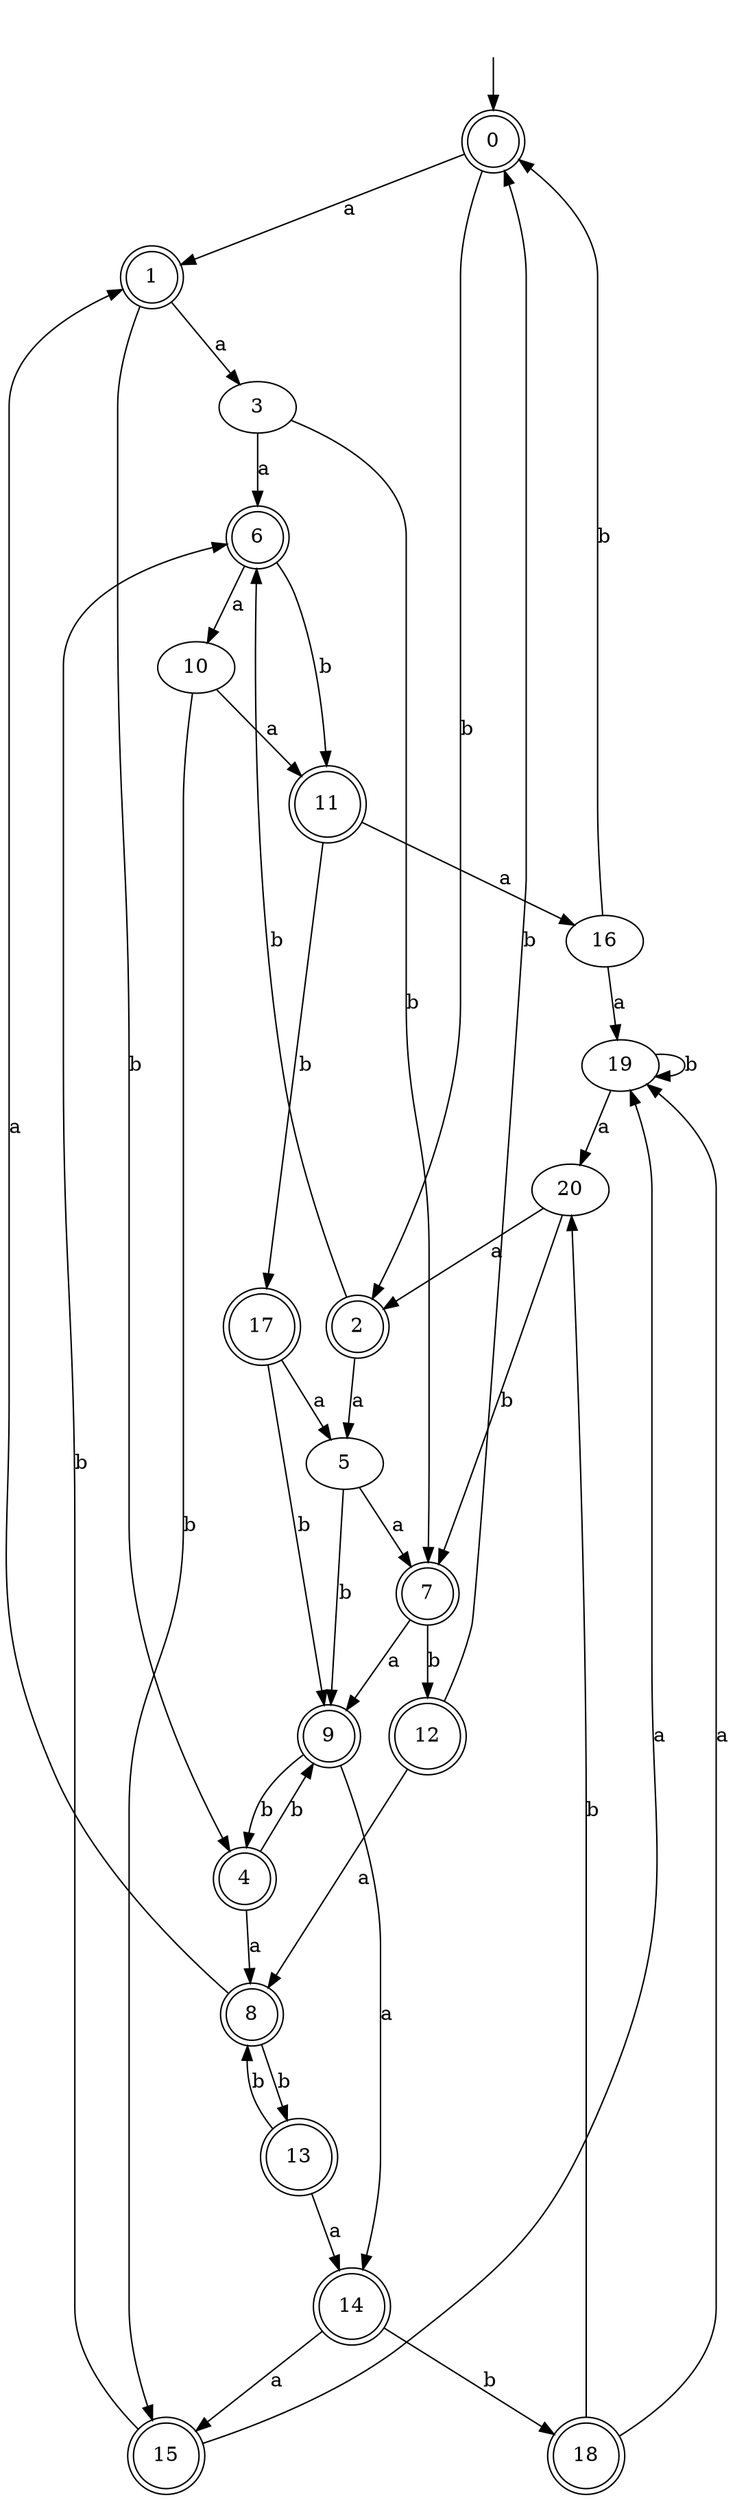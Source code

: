 digraph RandomDFA {
  __start0 [label="", shape=none];
  __start0 -> 0 [label=""];
  0 [shape=circle] [shape=doublecircle]
  0 -> 1 [label="a"]
  0 -> 2 [label="b"]
  1 [shape=doublecircle]
  1 -> 3 [label="a"]
  1 -> 4 [label="b"]
  2 [shape=doublecircle]
  2 -> 5 [label="a"]
  2 -> 6 [label="b"]
  3
  3 -> 6 [label="a"]
  3 -> 7 [label="b"]
  4 [shape=doublecircle]
  4 -> 8 [label="a"]
  4 -> 9 [label="b"]
  5
  5 -> 7 [label="a"]
  5 -> 9 [label="b"]
  6 [shape=doublecircle]
  6 -> 10 [label="a"]
  6 -> 11 [label="b"]
  7 [shape=doublecircle]
  7 -> 9 [label="a"]
  7 -> 12 [label="b"]
  8 [shape=doublecircle]
  8 -> 1 [label="a"]
  8 -> 13 [label="b"]
  9 [shape=doublecircle]
  9 -> 14 [label="a"]
  9 -> 4 [label="b"]
  10
  10 -> 11 [label="a"]
  10 -> 15 [label="b"]
  11 [shape=doublecircle]
  11 -> 16 [label="a"]
  11 -> 17 [label="b"]
  12 [shape=doublecircle]
  12 -> 8 [label="a"]
  12 -> 0 [label="b"]
  13 [shape=doublecircle]
  13 -> 14 [label="a"]
  13 -> 8 [label="b"]
  14 [shape=doublecircle]
  14 -> 15 [label="a"]
  14 -> 18 [label="b"]
  15 [shape=doublecircle]
  15 -> 19 [label="a"]
  15 -> 6 [label="b"]
  16
  16 -> 19 [label="a"]
  16 -> 0 [label="b"]
  17 [shape=doublecircle]
  17 -> 5 [label="a"]
  17 -> 9 [label="b"]
  18 [shape=doublecircle]
  18 -> 19 [label="a"]
  18 -> 20 [label="b"]
  19
  19 -> 20 [label="a"]
  19 -> 19 [label="b"]
  20
  20 -> 2 [label="a"]
  20 -> 7 [label="b"]
}
